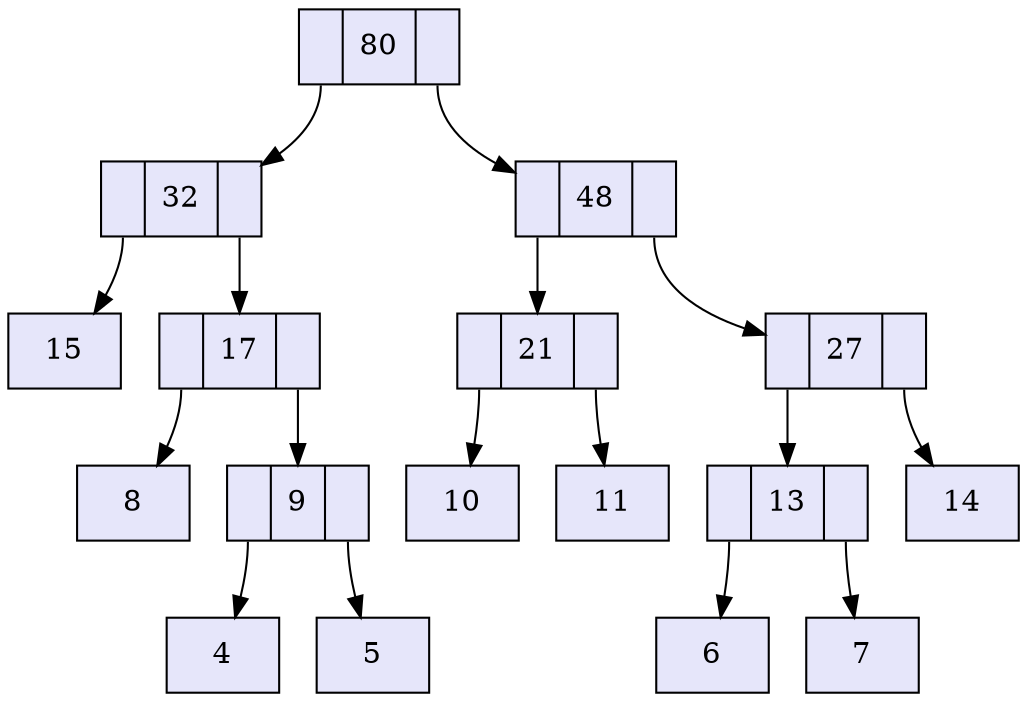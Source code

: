 digraph grafica{
 rankdir=TB;
node [shape = record, style=filled, fillcolor=lavender];
nodo4404429440 [ label ="<C0>|80|<C1>"];
nodo4404429872 [ label ="<C0>|32|<C1>"];
nodo4403224480 [ label ="15"];
nodo4404429872:C0->nodo4403224480
nodo4404431264 [ label ="<C0>|17|<C1>"];
nodo4403560608 [ label ="8"];
nodo4404431264:C0->nodo4403560608
nodo4403557760 [ label ="<C0>|9|<C1>"];
nodo4403560992 [ label ="4"];
nodo4403557760:C0->nodo4403560992
nodo4403561184 [ label ="5"];
nodo4403557760:C1->nodo4403561184
nodo4404431264:C1->nodo4403557760
nodo4404429872:C1->nodo4404431264
nodo4404429440:C0->nodo4404429872
nodo4404429728 [ label ="<C0>|48|<C1>"];
nodo4404431024 [ label ="<C0>|21|<C1>"];
nodo4403560560 [ label ="10"];
nodo4404431024:C0->nodo4403560560
nodo4403564304 [ label ="11"];
nodo4404431024:C1->nodo4403564304
nodo4404429728:C0->nodo4404431024
nodo4404429968 [ label ="<C0>|27|<C1>"];
nodo4403556992 [ label ="<C0>|13|<C1>"];
nodo4403564352 [ label ="6"];
nodo4403556992:C0->nodo4403564352
nodo4403560800 [ label ="7"];
nodo4403556992:C1->nodo4403560800
nodo4404429968:C0->nodo4403556992
nodo4403224240 [ label ="14"];
nodo4404429968:C1->nodo4403224240
nodo4404429728:C1->nodo4404429968
nodo4404429440:C1->nodo4404429728
}